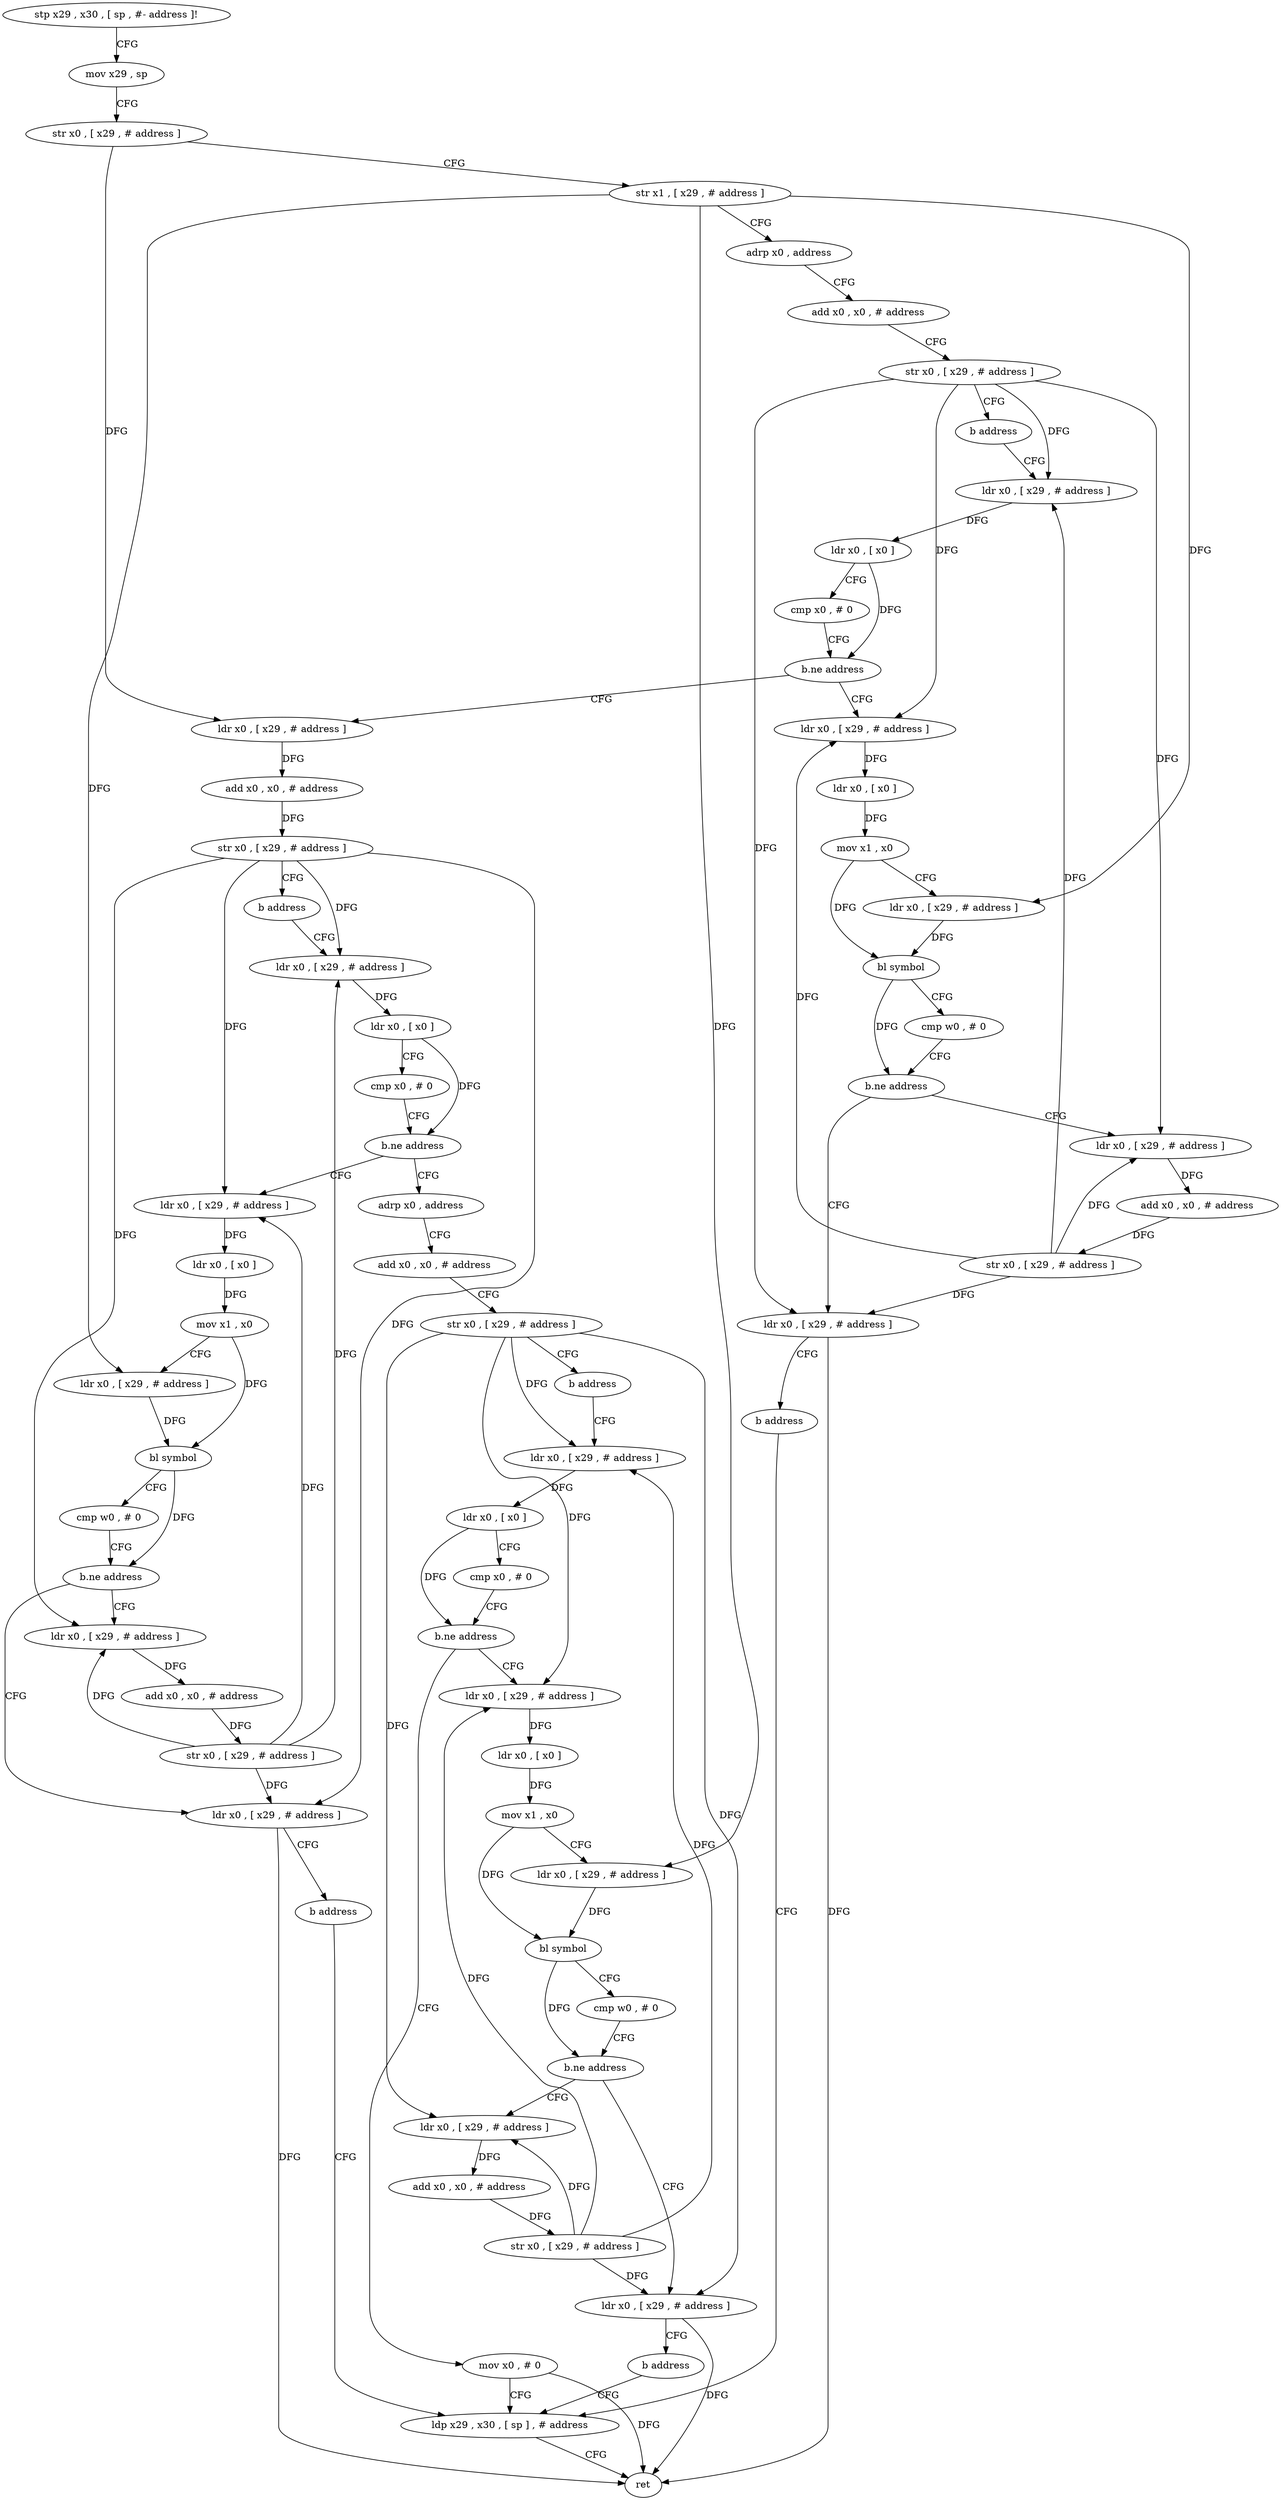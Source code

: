 digraph "func" {
"264564" [label = "stp x29 , x30 , [ sp , #- address ]!" ]
"264568" [label = "mov x29 , sp" ]
"264572" [label = "str x0 , [ x29 , # address ]" ]
"264576" [label = "str x1 , [ x29 , # address ]" ]
"264580" [label = "adrp x0 , address" ]
"264584" [label = "add x0 , x0 , # address" ]
"264588" [label = "str x0 , [ x29 , # address ]" ]
"264592" [label = "b address" ]
"264644" [label = "ldr x0 , [ x29 , # address ]" ]
"264648" [label = "ldr x0 , [ x0 ]" ]
"264652" [label = "cmp x0 , # 0" ]
"264656" [label = "b.ne address" ]
"264596" [label = "ldr x0 , [ x29 , # address ]" ]
"264660" [label = "ldr x0 , [ x29 , # address ]" ]
"264600" [label = "ldr x0 , [ x0 ]" ]
"264604" [label = "mov x1 , x0" ]
"264608" [label = "ldr x0 , [ x29 , # address ]" ]
"264612" [label = "bl symbol" ]
"264616" [label = "cmp w0 , # 0" ]
"264620" [label = "b.ne address" ]
"264632" [label = "ldr x0 , [ x29 , # address ]" ]
"264624" [label = "ldr x0 , [ x29 , # address ]" ]
"264664" [label = "add x0 , x0 , # address" ]
"264668" [label = "str x0 , [ x29 , # address ]" ]
"264672" [label = "b address" ]
"264724" [label = "ldr x0 , [ x29 , # address ]" ]
"264636" [label = "add x0 , x0 , # address" ]
"264640" [label = "str x0 , [ x29 , # address ]" ]
"264628" [label = "b address" ]
"264824" [label = "ldp x29 , x30 , [ sp ] , # address" ]
"264728" [label = "ldr x0 , [ x0 ]" ]
"264732" [label = "cmp x0 , # 0" ]
"264736" [label = "b.ne address" ]
"264676" [label = "ldr x0 , [ x29 , # address ]" ]
"264740" [label = "adrp x0 , address" ]
"264828" [label = "ret" ]
"264680" [label = "ldr x0 , [ x0 ]" ]
"264684" [label = "mov x1 , x0" ]
"264688" [label = "ldr x0 , [ x29 , # address ]" ]
"264692" [label = "bl symbol" ]
"264696" [label = "cmp w0 , # 0" ]
"264700" [label = "b.ne address" ]
"264712" [label = "ldr x0 , [ x29 , # address ]" ]
"264704" [label = "ldr x0 , [ x29 , # address ]" ]
"264744" [label = "add x0 , x0 , # address" ]
"264748" [label = "str x0 , [ x29 , # address ]" ]
"264752" [label = "b address" ]
"264804" [label = "ldr x0 , [ x29 , # address ]" ]
"264716" [label = "add x0 , x0 , # address" ]
"264720" [label = "str x0 , [ x29 , # address ]" ]
"264708" [label = "b address" ]
"264808" [label = "ldr x0 , [ x0 ]" ]
"264812" [label = "cmp x0 , # 0" ]
"264816" [label = "b.ne address" ]
"264756" [label = "ldr x0 , [ x29 , # address ]" ]
"264820" [label = "mov x0 , # 0" ]
"264760" [label = "ldr x0 , [ x0 ]" ]
"264764" [label = "mov x1 , x0" ]
"264768" [label = "ldr x0 , [ x29 , # address ]" ]
"264772" [label = "bl symbol" ]
"264776" [label = "cmp w0 , # 0" ]
"264780" [label = "b.ne address" ]
"264792" [label = "ldr x0 , [ x29 , # address ]" ]
"264784" [label = "ldr x0 , [ x29 , # address ]" ]
"264796" [label = "add x0 , x0 , # address" ]
"264800" [label = "str x0 , [ x29 , # address ]" ]
"264788" [label = "b address" ]
"264564" -> "264568" [ label = "CFG" ]
"264568" -> "264572" [ label = "CFG" ]
"264572" -> "264576" [ label = "CFG" ]
"264572" -> "264660" [ label = "DFG" ]
"264576" -> "264580" [ label = "CFG" ]
"264576" -> "264608" [ label = "DFG" ]
"264576" -> "264688" [ label = "DFG" ]
"264576" -> "264768" [ label = "DFG" ]
"264580" -> "264584" [ label = "CFG" ]
"264584" -> "264588" [ label = "CFG" ]
"264588" -> "264592" [ label = "CFG" ]
"264588" -> "264644" [ label = "DFG" ]
"264588" -> "264596" [ label = "DFG" ]
"264588" -> "264632" [ label = "DFG" ]
"264588" -> "264624" [ label = "DFG" ]
"264592" -> "264644" [ label = "CFG" ]
"264644" -> "264648" [ label = "DFG" ]
"264648" -> "264652" [ label = "CFG" ]
"264648" -> "264656" [ label = "DFG" ]
"264652" -> "264656" [ label = "CFG" ]
"264656" -> "264596" [ label = "CFG" ]
"264656" -> "264660" [ label = "CFG" ]
"264596" -> "264600" [ label = "DFG" ]
"264660" -> "264664" [ label = "DFG" ]
"264600" -> "264604" [ label = "DFG" ]
"264604" -> "264608" [ label = "CFG" ]
"264604" -> "264612" [ label = "DFG" ]
"264608" -> "264612" [ label = "DFG" ]
"264612" -> "264616" [ label = "CFG" ]
"264612" -> "264620" [ label = "DFG" ]
"264616" -> "264620" [ label = "CFG" ]
"264620" -> "264632" [ label = "CFG" ]
"264620" -> "264624" [ label = "CFG" ]
"264632" -> "264636" [ label = "DFG" ]
"264624" -> "264628" [ label = "CFG" ]
"264624" -> "264828" [ label = "DFG" ]
"264664" -> "264668" [ label = "DFG" ]
"264668" -> "264672" [ label = "CFG" ]
"264668" -> "264724" [ label = "DFG" ]
"264668" -> "264676" [ label = "DFG" ]
"264668" -> "264712" [ label = "DFG" ]
"264668" -> "264704" [ label = "DFG" ]
"264672" -> "264724" [ label = "CFG" ]
"264724" -> "264728" [ label = "DFG" ]
"264636" -> "264640" [ label = "DFG" ]
"264640" -> "264644" [ label = "DFG" ]
"264640" -> "264596" [ label = "DFG" ]
"264640" -> "264632" [ label = "DFG" ]
"264640" -> "264624" [ label = "DFG" ]
"264628" -> "264824" [ label = "CFG" ]
"264824" -> "264828" [ label = "CFG" ]
"264728" -> "264732" [ label = "CFG" ]
"264728" -> "264736" [ label = "DFG" ]
"264732" -> "264736" [ label = "CFG" ]
"264736" -> "264676" [ label = "CFG" ]
"264736" -> "264740" [ label = "CFG" ]
"264676" -> "264680" [ label = "DFG" ]
"264740" -> "264744" [ label = "CFG" ]
"264680" -> "264684" [ label = "DFG" ]
"264684" -> "264688" [ label = "CFG" ]
"264684" -> "264692" [ label = "DFG" ]
"264688" -> "264692" [ label = "DFG" ]
"264692" -> "264696" [ label = "CFG" ]
"264692" -> "264700" [ label = "DFG" ]
"264696" -> "264700" [ label = "CFG" ]
"264700" -> "264712" [ label = "CFG" ]
"264700" -> "264704" [ label = "CFG" ]
"264712" -> "264716" [ label = "DFG" ]
"264704" -> "264708" [ label = "CFG" ]
"264704" -> "264828" [ label = "DFG" ]
"264744" -> "264748" [ label = "CFG" ]
"264748" -> "264752" [ label = "CFG" ]
"264748" -> "264804" [ label = "DFG" ]
"264748" -> "264756" [ label = "DFG" ]
"264748" -> "264792" [ label = "DFG" ]
"264748" -> "264784" [ label = "DFG" ]
"264752" -> "264804" [ label = "CFG" ]
"264804" -> "264808" [ label = "DFG" ]
"264716" -> "264720" [ label = "DFG" ]
"264720" -> "264724" [ label = "DFG" ]
"264720" -> "264676" [ label = "DFG" ]
"264720" -> "264712" [ label = "DFG" ]
"264720" -> "264704" [ label = "DFG" ]
"264708" -> "264824" [ label = "CFG" ]
"264808" -> "264812" [ label = "CFG" ]
"264808" -> "264816" [ label = "DFG" ]
"264812" -> "264816" [ label = "CFG" ]
"264816" -> "264756" [ label = "CFG" ]
"264816" -> "264820" [ label = "CFG" ]
"264756" -> "264760" [ label = "DFG" ]
"264820" -> "264824" [ label = "CFG" ]
"264820" -> "264828" [ label = "DFG" ]
"264760" -> "264764" [ label = "DFG" ]
"264764" -> "264768" [ label = "CFG" ]
"264764" -> "264772" [ label = "DFG" ]
"264768" -> "264772" [ label = "DFG" ]
"264772" -> "264776" [ label = "CFG" ]
"264772" -> "264780" [ label = "DFG" ]
"264776" -> "264780" [ label = "CFG" ]
"264780" -> "264792" [ label = "CFG" ]
"264780" -> "264784" [ label = "CFG" ]
"264792" -> "264796" [ label = "DFG" ]
"264784" -> "264788" [ label = "CFG" ]
"264784" -> "264828" [ label = "DFG" ]
"264796" -> "264800" [ label = "DFG" ]
"264800" -> "264804" [ label = "DFG" ]
"264800" -> "264756" [ label = "DFG" ]
"264800" -> "264792" [ label = "DFG" ]
"264800" -> "264784" [ label = "DFG" ]
"264788" -> "264824" [ label = "CFG" ]
}
